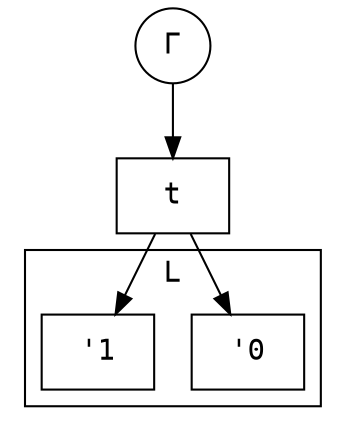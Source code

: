 digraph G {
	fontname="Monospace"
	node [fontname="Monospace", shape="rectangle"]

    g -> a
	a -> b
	a -> c

    g [label="Γ", shape="circle"]
	a [label="t"]

    subgraph cluster_l {
        label = "L"
        b [label="'0"]
        c [label="'1"]
    }
}
